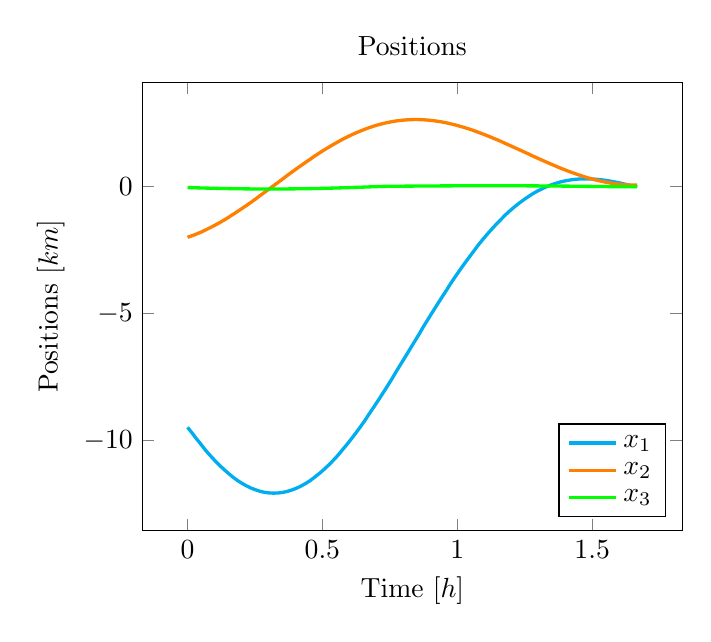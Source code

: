 \begin{tikzpicture}[]
\begin{axis}[legend pos = {south east}, ylabel = {Positions $[km]$}, title = {Positions}, xlabel = {Time $[h]$}]\addplot+ [no marks, cyan, very thick]coordinates {
(0.0, -9.477)
(0.017, -9.702)
(0.034, -9.938)
(0.051, -10.164)
(0.067, -10.381)
(0.084, -10.587)
(0.101, -10.781)
(0.118, -10.964)
(0.135, -11.135)
(0.152, -11.292)
(0.168, -11.437)
(0.185, -11.567)
(0.202, -11.683)
(0.219, -11.784)
(0.236, -11.87)
(0.253, -11.941)
(0.269, -11.996)
(0.286, -12.036)
(0.303, -12.06)
(0.32, -12.068)
(0.337, -12.06)
(0.354, -12.037)
(0.37, -11.998)
(0.387, -11.943)
(0.404, -11.873)
(0.421, -11.787)
(0.438, -11.687)
(0.455, -11.572)
(0.471, -11.443)
(0.488, -11.3)
(0.505, -11.143)
(0.522, -10.974)
(0.539, -10.792)
(0.556, -10.598)
(0.572, -10.393)
(0.589, -10.177)
(0.606, -9.95)
(0.623, -9.714)
(0.64, -9.47)
(0.657, -9.217)
(0.673, -8.956)
(0.69, -8.689)
(0.707, -8.416)
(0.724, -8.137)
(0.741, -7.854)
(0.758, -7.566)
(0.774, -7.276)
(0.791, -6.983)
(0.808, -6.689)
(0.825, -6.393)
(0.842, -6.098)
(0.859, -5.803)
(0.875, -5.509)
(0.892, -5.217)
(0.909, -4.928)
(0.926, -4.642)
(0.943, -4.36)
(0.96, -4.083)
(0.976, -3.81)
(0.993, -3.544)
(1.01, -3.284)
(1.027, -3.03)
(1.044, -2.784)
(1.061, -2.545)
(1.077, -2.314)
(1.094, -2.093)
(1.111, -1.879)
(1.128, -1.676)
(1.145, -1.481)
(1.162, -1.297)
(1.178, -1.122)
(1.195, -0.957)
(1.212, -0.803)
(1.229, -0.659)
(1.246, -0.526)
(1.263, -0.403)
(1.279, -0.291)
(1.296, -0.188)
(1.313, -0.097)
(1.33, -0.015)
(1.347, 0.057)
(1.364, 0.118)
(1.38, 0.171)
(1.397, 0.214)
(1.414, 0.247)
(1.431, 0.273)
(1.448, 0.29)
(1.465, 0.299)
(1.481, 0.3)
(1.498, 0.295)
(1.515, 0.283)
(1.532, 0.265)
(1.549, 0.242)
(1.566, 0.213)
(1.582, 0.181)
(1.599, 0.144)
(1.616, 0.105)
(1.633, 0.063)
(1.65, 0.019)
(1.667, -0.003)
};
\addlegendentry{$x_1$}
\addplot+ [no marks, orange, very thick]coordinates {
(0.0, -2.0)
(0.017, -1.938)
(0.034, -1.868)
(0.051, -1.793)
(0.067, -1.711)
(0.084, -1.622)
(0.101, -1.529)
(0.118, -1.43)
(0.135, -1.326)
(0.152, -1.217)
(0.168, -1.104)
(0.185, -0.987)
(0.202, -0.867)
(0.219, -0.744)
(0.236, -0.618)
(0.253, -0.489)
(0.269, -0.359)
(0.286, -0.228)
(0.303, -0.096)
(0.32, 0.037)
(0.337, 0.17)
(0.354, 0.303)
(0.37, 0.436)
(0.387, 0.567)
(0.404, 0.697)
(0.421, 0.825)
(0.438, 0.951)
(0.455, 1.074)
(0.471, 1.195)
(0.488, 1.312)
(0.505, 1.426)
(0.522, 1.536)
(0.539, 1.642)
(0.556, 1.744)
(0.572, 1.841)
(0.589, 1.933)
(0.606, 2.02)
(0.623, 2.102)
(0.64, 2.178)
(0.657, 2.249)
(0.673, 2.314)
(0.69, 2.373)
(0.707, 2.427)
(0.724, 2.474)
(0.741, 2.515)
(0.758, 2.55)
(0.774, 2.579)
(0.791, 2.601)
(0.808, 2.618)
(0.825, 2.628)
(0.842, 2.633)
(0.859, 2.631)
(0.875, 2.624)
(0.892, 2.61)
(0.909, 2.592)
(0.926, 2.567)
(0.943, 2.538)
(0.96, 2.503)
(0.976, 2.463)
(0.993, 2.419)
(1.01, 2.37)
(1.027, 2.317)
(1.044, 2.26)
(1.061, 2.199)
(1.077, 2.135)
(1.094, 2.068)
(1.111, 1.997)
(1.128, 1.924)
(1.145, 1.849)
(1.162, 1.772)
(1.178, 1.693)
(1.195, 1.613)
(1.212, 1.531)
(1.229, 1.449)
(1.246, 1.367)
(1.263, 1.284)
(1.279, 1.202)
(1.296, 1.121)
(1.313, 1.04)
(1.33, 0.96)
(1.347, 0.882)
(1.364, 0.806)
(1.38, 0.732)
(1.397, 0.661)
(1.414, 0.592)
(1.431, 0.526)
(1.448, 0.463)
(1.465, 0.404)
(1.481, 0.349)
(1.498, 0.298)
(1.515, 0.251)
(1.532, 0.209)
(1.549, 0.171)
(1.566, 0.138)
(1.582, 0.111)
(1.599, 0.088)
(1.616, 0.071)
(1.633, 0.059)
(1.65, 0.053)
(1.667, 0.053)
};
\addlegendentry{$x_2$}
\addplot+ [no marks, green, very thick]coordinates {
(0.0, -0.043)
(0.017, -0.048)
(0.034, -0.054)
(0.051, -0.059)
(0.067, -0.064)
(0.084, -0.068)
(0.101, -0.073)
(0.118, -0.077)
(0.135, -0.08)
(0.152, -0.084)
(0.168, -0.087)
(0.185, -0.09)
(0.202, -0.093)
(0.219, -0.095)
(0.236, -0.097)
(0.253, -0.098)
(0.269, -0.099)
(0.286, -0.1)
(0.303, -0.1)
(0.32, -0.1)
(0.337, -0.099)
(0.354, -0.098)
(0.37, -0.097)
(0.387, -0.095)
(0.404, -0.093)
(0.421, -0.091)
(0.438, -0.088)
(0.455, -0.085)
(0.471, -0.081)
(0.488, -0.078)
(0.505, -0.073)
(0.522, -0.069)
(0.539, -0.064)
(0.556, -0.059)
(0.572, -0.054)
(0.589, -0.048)
(0.606, -0.042)
(0.623, -0.036)
(0.64, -0.03)
(0.657, -0.024)
(0.673, -0.017)
(0.69, -0.011)
(0.707, -0.004)
(0.724, 0.002)
(0.741, 0.006)
(0.758, 0.008)
(0.774, 0.009)
(0.791, 0.011)
(0.808, 0.012)
(0.825, 0.013)
(0.842, 0.015)
(0.859, 0.016)
(0.875, 0.017)
(0.892, 0.019)
(0.909, 0.02)
(0.926, 0.021)
(0.943, 0.022)
(0.96, 0.023)
(0.976, 0.024)
(0.993, 0.025)
(1.01, 0.025)
(1.027, 0.026)
(1.044, 0.027)
(1.061, 0.027)
(1.077, 0.028)
(1.094, 0.028)
(1.111, 0.028)
(1.128, 0.028)
(1.145, 0.028)
(1.162, 0.028)
(1.178, 0.028)
(1.195, 0.027)
(1.212, 0.027)
(1.229, 0.026)
(1.246, 0.025)
(1.263, 0.024)
(1.279, 0.023)
(1.296, 0.022)
(1.313, 0.021)
(1.33, 0.02)
(1.347, 0.019)
(1.364, 0.017)
(1.38, 0.015)
(1.397, 0.014)
(1.414, 0.012)
(1.431, 0.01)
(1.448, 0.008)
(1.465, 0.006)
(1.481, 0.004)
(1.498, 0.002)
(1.515, 0.0)
(1.532, -0.002)
(1.549, -0.004)
(1.566, -0.006)
(1.582, -0.007)
(1.599, -0.008)
(1.616, -0.008)
(1.633, -0.008)
(1.65, -0.008)
(1.667, -0.009)
};
\addlegendentry{$x_3$}
\end{axis}

\end{tikzpicture}
